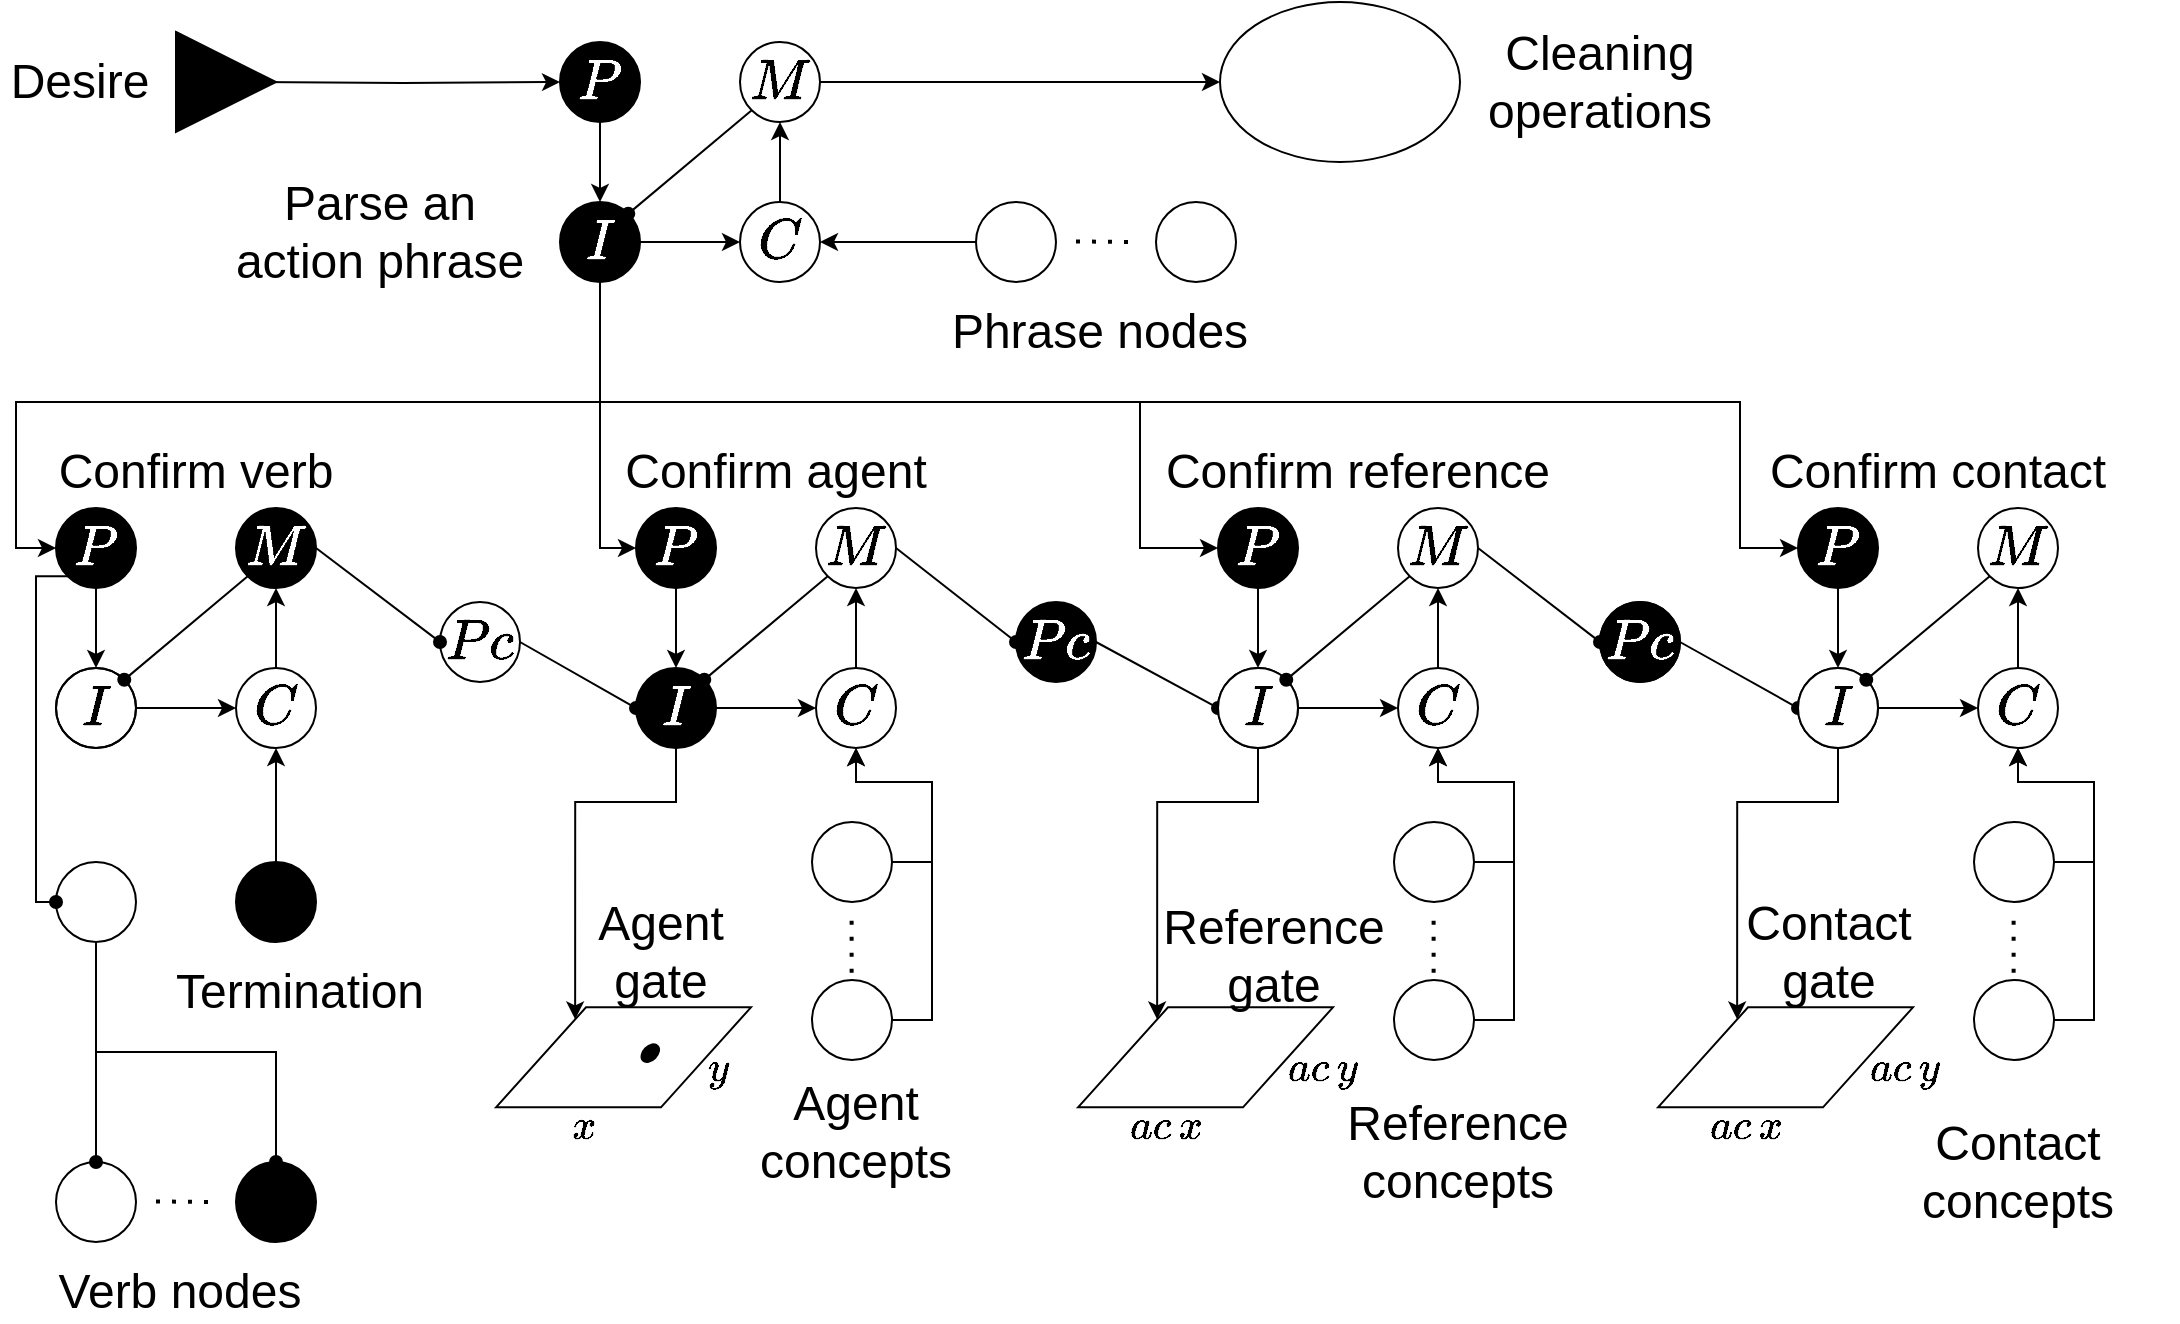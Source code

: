 <mxfile version="16.4.3" type="device"><diagram id="WhvvG_gw-F8W6uvIQC49" name="Page-1"><mxGraphModel dx="1354" dy="728" grid="1" gridSize="10" guides="1" tooltips="1" connect="1" arrows="1" fold="1" page="1" pageScale="1" pageWidth="1169" pageHeight="827" math="1" shadow="0"><root><mxCell id="0"/><mxCell id="1" parent="0"/><mxCell id="VSWZTC0FqFmmYdqggmQf-1" style="edgeStyle=orthogonalEdgeStyle;rounded=0;orthogonalLoop=1;jettySize=auto;html=1;exitX=1;exitY=0.5;exitDx=0;exitDy=0;entryX=0;entryY=0.5;entryDx=0;entryDy=0;fontSize=24;" edge="1" parent="1" source="VSWZTC0FqFmmYdqggmQf-2" target="VSWZTC0FqFmmYdqggmQf-4"><mxGeometry relative="1" as="geometry"/></mxCell><mxCell id="VSWZTC0FqFmmYdqggmQf-167" style="edgeStyle=orthogonalEdgeStyle;rounded=0;orthogonalLoop=1;jettySize=auto;html=1;exitX=0.5;exitY=1;exitDx=0;exitDy=0;entryX=0;entryY=0.5;entryDx=0;entryDy=0;endArrow=classic;endFill=1;" edge="1" parent="1" source="VSWZTC0FqFmmYdqggmQf-2" target="VSWZTC0FqFmmYdqggmQf-21"><mxGeometry relative="1" as="geometry"><Array as="points"><mxPoint x="322" y="242"/><mxPoint x="30" y="242"/><mxPoint x="30" y="315"/></Array></mxGeometry></mxCell><mxCell id="VSWZTC0FqFmmYdqggmQf-169" style="edgeStyle=orthogonalEdgeStyle;rounded=0;orthogonalLoop=1;jettySize=auto;html=1;exitX=0.5;exitY=1;exitDx=0;exitDy=0;entryX=0;entryY=0.5;entryDx=0;entryDy=0;endArrow=classic;endFill=1;" edge="1" parent="1" source="VSWZTC0FqFmmYdqggmQf-2" target="VSWZTC0FqFmmYdqggmQf-125"><mxGeometry relative="1" as="geometry"><Array as="points"><mxPoint x="322" y="242"/><mxPoint x="592" y="242"/><mxPoint x="592" y="315"/></Array></mxGeometry></mxCell><mxCell id="VSWZTC0FqFmmYdqggmQf-170" style="edgeStyle=orthogonalEdgeStyle;rounded=0;orthogonalLoop=1;jettySize=auto;html=1;exitX=0.5;exitY=1;exitDx=0;exitDy=0;entryX=0;entryY=0.5;entryDx=0;entryDy=0;endArrow=classic;endFill=1;" edge="1" parent="1" source="VSWZTC0FqFmmYdqggmQf-2" target="VSWZTC0FqFmmYdqggmQf-145"><mxGeometry relative="1" as="geometry"><Array as="points"><mxPoint x="322" y="242"/><mxPoint x="892" y="242"/><mxPoint x="892" y="315"/></Array></mxGeometry></mxCell><mxCell id="VSWZTC0FqFmmYdqggmQf-2" value="&lt;font style=&quot;font-size: 24px&quot; color=&quot;#FFFFFF&quot;&gt;$$I$$&lt;/font&gt;" style="ellipse;whiteSpace=wrap;html=1;aspect=fixed;fillColor=#000000;" vertex="1" parent="1"><mxGeometry x="302" y="142" width="40" height="40" as="geometry"/></mxCell><mxCell id="VSWZTC0FqFmmYdqggmQf-3" style="edgeStyle=orthogonalEdgeStyle;rounded=0;orthogonalLoop=1;jettySize=auto;html=1;exitX=0.5;exitY=0;exitDx=0;exitDy=0;entryX=0.5;entryY=1;entryDx=0;entryDy=0;fontSize=24;" edge="1" parent="1" source="VSWZTC0FqFmmYdqggmQf-4" target="VSWZTC0FqFmmYdqggmQf-8"><mxGeometry relative="1" as="geometry"/></mxCell><mxCell id="VSWZTC0FqFmmYdqggmQf-4" value="&lt;font style=&quot;font-size: 24px&quot;&gt;$$C$$&lt;/font&gt;" style="ellipse;whiteSpace=wrap;html=1;aspect=fixed;" vertex="1" parent="1"><mxGeometry x="392" y="142" width="40" height="40" as="geometry"/></mxCell><mxCell id="VSWZTC0FqFmmYdqggmQf-5" style="edgeStyle=orthogonalEdgeStyle;rounded=0;orthogonalLoop=1;jettySize=auto;html=1;exitX=0.5;exitY=1;exitDx=0;exitDy=0;entryX=0.5;entryY=0;entryDx=0;entryDy=0;fontSize=24;" edge="1" parent="1" source="VSWZTC0FqFmmYdqggmQf-6" target="VSWZTC0FqFmmYdqggmQf-2"><mxGeometry relative="1" as="geometry"/></mxCell><mxCell id="VSWZTC0FqFmmYdqggmQf-6" value="&lt;font style=&quot;font-size: 24px&quot; color=&quot;#FFFFFF&quot;&gt;$$P$$&lt;/font&gt;" style="ellipse;whiteSpace=wrap;html=1;aspect=fixed;fillColor=#000000;" vertex="1" parent="1"><mxGeometry x="302" y="62" width="40" height="40" as="geometry"/></mxCell><mxCell id="VSWZTC0FqFmmYdqggmQf-7" style="rounded=0;orthogonalLoop=1;jettySize=auto;html=1;exitX=0;exitY=1;exitDx=0;exitDy=0;entryX=1;entryY=0;entryDx=0;entryDy=0;fontSize=24;endArrow=oval;endFill=1;" edge="1" parent="1" source="VSWZTC0FqFmmYdqggmQf-8" target="VSWZTC0FqFmmYdqggmQf-2"><mxGeometry relative="1" as="geometry"/></mxCell><mxCell id="VSWZTC0FqFmmYdqggmQf-13" style="edgeStyle=orthogonalEdgeStyle;rounded=0;orthogonalLoop=1;jettySize=auto;html=1;exitX=1;exitY=0.5;exitDx=0;exitDy=0;entryX=0;entryY=0.5;entryDx=0;entryDy=0;" edge="1" parent="1" source="VSWZTC0FqFmmYdqggmQf-8" target="VSWZTC0FqFmmYdqggmQf-12"><mxGeometry relative="1" as="geometry"/></mxCell><mxCell id="VSWZTC0FqFmmYdqggmQf-8" value="&lt;font style=&quot;font-size: 24px&quot;&gt;$$M$$&lt;/font&gt;" style="ellipse;whiteSpace=wrap;html=1;aspect=fixed;" vertex="1" parent="1"><mxGeometry x="392" y="62" width="40" height="40" as="geometry"/></mxCell><mxCell id="VSWZTC0FqFmmYdqggmQf-9" value="Desire" style="text;html=1;strokeColor=none;fillColor=none;align=center;verticalAlign=middle;whiteSpace=wrap;rounded=0;fontFamily=Helvetica;fontSize=24;fontColor=default;" vertex="1" parent="1"><mxGeometry x="32" y="67" width="60" height="30" as="geometry"/></mxCell><mxCell id="VSWZTC0FqFmmYdqggmQf-10" style="edgeStyle=orthogonalEdgeStyle;shape=connector;rounded=0;orthogonalLoop=1;jettySize=auto;html=1;exitX=1;exitY=0.5;exitDx=0;exitDy=0;entryX=0;entryY=0.5;entryDx=0;entryDy=0;labelBackgroundColor=default;fontFamily=Helvetica;fontSize=24;fontColor=default;startArrow=none;startFill=0;endArrow=classic;endFill=1;strokeColor=default;" edge="1" parent="1" target="VSWZTC0FqFmmYdqggmQf-6"><mxGeometry relative="1" as="geometry"><mxPoint x="144" y="82" as="sourcePoint"/></mxGeometry></mxCell><mxCell id="VSWZTC0FqFmmYdqggmQf-12" value="" style="ellipse;whiteSpace=wrap;html=1;" vertex="1" parent="1"><mxGeometry x="632" y="42" width="120" height="80" as="geometry"/></mxCell><mxCell id="VSWZTC0FqFmmYdqggmQf-14" value="Cleaning operations" style="text;html=1;strokeColor=none;fillColor=none;align=center;verticalAlign=middle;whiteSpace=wrap;rounded=0;fontFamily=Helvetica;fontSize=24;fontColor=default;" vertex="1" parent="1"><mxGeometry x="792" y="67" width="60" height="30" as="geometry"/></mxCell><mxCell id="VSWZTC0FqFmmYdqggmQf-15" value="Parse an action phrase" style="text;html=1;strokeColor=none;fillColor=none;align=center;verticalAlign=middle;whiteSpace=wrap;rounded=0;fontFamily=Helvetica;fontSize=24;fontColor=default;" vertex="1" parent="1"><mxGeometry x="132" y="142" width="160" height="30" as="geometry"/></mxCell><mxCell id="VSWZTC0FqFmmYdqggmQf-16" style="edgeStyle=orthogonalEdgeStyle;rounded=0;orthogonalLoop=1;jettySize=auto;html=1;exitX=1;exitY=0.5;exitDx=0;exitDy=0;entryX=0;entryY=0.5;entryDx=0;entryDy=0;fontSize=24;" edge="1" parent="1" source="VSWZTC0FqFmmYdqggmQf-17" target="VSWZTC0FqFmmYdqggmQf-19"><mxGeometry relative="1" as="geometry"/></mxCell><mxCell id="VSWZTC0FqFmmYdqggmQf-17" value="&lt;font style=&quot;font-size: 24px&quot; color=&quot;#FFFFFF&quot;&gt;$$I$$&lt;/font&gt;" style="ellipse;whiteSpace=wrap;html=1;aspect=fixed;fillColor=none;" vertex="1" parent="1"><mxGeometry x="50" y="375" width="40" height="40" as="geometry"/></mxCell><mxCell id="VSWZTC0FqFmmYdqggmQf-18" style="edgeStyle=orthogonalEdgeStyle;rounded=0;orthogonalLoop=1;jettySize=auto;html=1;exitX=0.5;exitY=0;exitDx=0;exitDy=0;entryX=0.5;entryY=1;entryDx=0;entryDy=0;fontSize=24;" edge="1" parent="1" source="VSWZTC0FqFmmYdqggmQf-19" target="VSWZTC0FqFmmYdqggmQf-23"><mxGeometry relative="1" as="geometry"/></mxCell><mxCell id="VSWZTC0FqFmmYdqggmQf-19" value="&lt;font style=&quot;font-size: 24px&quot;&gt;$$C$$&lt;/font&gt;" style="ellipse;whiteSpace=wrap;html=1;aspect=fixed;" vertex="1" parent="1"><mxGeometry x="140" y="375" width="40" height="40" as="geometry"/></mxCell><mxCell id="VSWZTC0FqFmmYdqggmQf-20" style="edgeStyle=orthogonalEdgeStyle;rounded=0;orthogonalLoop=1;jettySize=auto;html=1;exitX=0.5;exitY=1;exitDx=0;exitDy=0;entryX=0.5;entryY=0;entryDx=0;entryDy=0;fontSize=24;" edge="1" parent="1" source="VSWZTC0FqFmmYdqggmQf-21" target="VSWZTC0FqFmmYdqggmQf-17"><mxGeometry relative="1" as="geometry"/></mxCell><mxCell id="VSWZTC0FqFmmYdqggmQf-21" value="&lt;font style=&quot;font-size: 24px&quot; color=&quot;#FFFFFF&quot;&gt;$$P$$&lt;/font&gt;" style="ellipse;whiteSpace=wrap;html=1;aspect=fixed;fillColor=#000000;" vertex="1" parent="1"><mxGeometry x="50" y="295" width="40" height="40" as="geometry"/></mxCell><mxCell id="VSWZTC0FqFmmYdqggmQf-22" style="rounded=0;orthogonalLoop=1;jettySize=auto;html=1;exitX=0;exitY=1;exitDx=0;exitDy=0;entryX=1;entryY=0;entryDx=0;entryDy=0;fontSize=24;endArrow=oval;endFill=1;" edge="1" parent="1" source="VSWZTC0FqFmmYdqggmQf-23" target="VSWZTC0FqFmmYdqggmQf-17"><mxGeometry relative="1" as="geometry"/></mxCell><mxCell id="VSWZTC0FqFmmYdqggmQf-23" value="&lt;font style=&quot;font-size: 24px&quot; color=&quot;#FFFFFF&quot;&gt;$$M$$&lt;/font&gt;" style="ellipse;whiteSpace=wrap;html=1;aspect=fixed;fillColor=#000000;" vertex="1" parent="1"><mxGeometry x="140" y="295" width="40" height="40" as="geometry"/></mxCell><mxCell id="VSWZTC0FqFmmYdqggmQf-25" value="Confirm verb" style="text;html=1;strokeColor=none;fillColor=none;align=center;verticalAlign=middle;whiteSpace=wrap;rounded=0;fontFamily=Helvetica;fontSize=24;fontColor=default;" vertex="1" parent="1"><mxGeometry x="40" y="262" width="160" height="30" as="geometry"/></mxCell><mxCell id="VSWZTC0FqFmmYdqggmQf-62" style="edgeStyle=orthogonalEdgeStyle;rounded=0;orthogonalLoop=1;jettySize=auto;html=1;exitX=1;exitY=0.5;exitDx=0;exitDy=0;entryX=0;entryY=0.5;entryDx=0;entryDy=0;fontSize=24;" edge="1" parent="1" source="VSWZTC0FqFmmYdqggmQf-63" target="VSWZTC0FqFmmYdqggmQf-65"><mxGeometry relative="1" as="geometry"/></mxCell><mxCell id="VSWZTC0FqFmmYdqggmQf-112" style="edgeStyle=orthogonalEdgeStyle;rounded=0;orthogonalLoop=1;jettySize=auto;html=1;exitX=0.5;exitY=1;exitDx=0;exitDy=0;entryX=0.25;entryY=0;entryDx=0;entryDy=0;endArrow=classic;endFill=1;" edge="1" parent="1" source="VSWZTC0FqFmmYdqggmQf-63" target="VSWZTC0FqFmmYdqggmQf-106"><mxGeometry relative="1" as="geometry"><Array as="points"><mxPoint x="360" y="442"/><mxPoint x="310" y="442"/></Array></mxGeometry></mxCell><mxCell id="VSWZTC0FqFmmYdqggmQf-63" value="&lt;font style=&quot;font-size: 24px&quot; color=&quot;#FFFFFF&quot;&gt;$$I$$&lt;/font&gt;" style="ellipse;whiteSpace=wrap;html=1;aspect=fixed;fillColor=#000000;" vertex="1" parent="1"><mxGeometry x="340" y="375" width="40" height="40" as="geometry"/></mxCell><mxCell id="VSWZTC0FqFmmYdqggmQf-64" style="edgeStyle=orthogonalEdgeStyle;rounded=0;orthogonalLoop=1;jettySize=auto;html=1;exitX=0.5;exitY=0;exitDx=0;exitDy=0;entryX=0.5;entryY=1;entryDx=0;entryDy=0;fontSize=24;" edge="1" parent="1" source="VSWZTC0FqFmmYdqggmQf-65" target="VSWZTC0FqFmmYdqggmQf-69"><mxGeometry relative="1" as="geometry"/></mxCell><mxCell id="VSWZTC0FqFmmYdqggmQf-65" value="&lt;font style=&quot;font-size: 24px&quot;&gt;$$C$$&lt;/font&gt;" style="ellipse;whiteSpace=wrap;html=1;aspect=fixed;" vertex="1" parent="1"><mxGeometry x="430" y="375" width="40" height="40" as="geometry"/></mxCell><mxCell id="VSWZTC0FqFmmYdqggmQf-66" style="edgeStyle=orthogonalEdgeStyle;rounded=0;orthogonalLoop=1;jettySize=auto;html=1;exitX=0.5;exitY=1;exitDx=0;exitDy=0;entryX=0.5;entryY=0;entryDx=0;entryDy=0;fontSize=24;" edge="1" parent="1" source="VSWZTC0FqFmmYdqggmQf-67" target="VSWZTC0FqFmmYdqggmQf-63"><mxGeometry relative="1" as="geometry"/></mxCell><mxCell id="VSWZTC0FqFmmYdqggmQf-67" value="&lt;font style=&quot;font-size: 24px&quot; color=&quot;#FFFFFF&quot;&gt;$$P$$&lt;/font&gt;" style="ellipse;whiteSpace=wrap;html=1;aspect=fixed;fillColor=#000000;" vertex="1" parent="1"><mxGeometry x="340" y="295" width="40" height="40" as="geometry"/></mxCell><mxCell id="VSWZTC0FqFmmYdqggmQf-68" style="rounded=0;orthogonalLoop=1;jettySize=auto;html=1;exitX=0;exitY=1;exitDx=0;exitDy=0;entryX=1;entryY=0;entryDx=0;entryDy=0;fontSize=24;endArrow=oval;endFill=1;" edge="1" parent="1" source="VSWZTC0FqFmmYdqggmQf-69" target="VSWZTC0FqFmmYdqggmQf-63"><mxGeometry relative="1" as="geometry"/></mxCell><mxCell id="VSWZTC0FqFmmYdqggmQf-179" style="edgeStyle=none;rounded=0;orthogonalLoop=1;jettySize=auto;html=1;exitX=1;exitY=0.5;exitDx=0;exitDy=0;entryX=0;entryY=0.5;entryDx=0;entryDy=0;endArrow=oval;endFill=1;" edge="1" parent="1" source="VSWZTC0FqFmmYdqggmQf-69" target="VSWZTC0FqFmmYdqggmQf-171"><mxGeometry relative="1" as="geometry"/></mxCell><mxCell id="VSWZTC0FqFmmYdqggmQf-69" value="&lt;font style=&quot;font-size: 24px&quot;&gt;$$M$$&lt;/font&gt;" style="ellipse;whiteSpace=wrap;html=1;aspect=fixed;" vertex="1" parent="1"><mxGeometry x="430" y="295" width="40" height="40" as="geometry"/></mxCell><mxCell id="VSWZTC0FqFmmYdqggmQf-70" value="Confirm agent" style="text;html=1;strokeColor=none;fillColor=none;align=center;verticalAlign=middle;whiteSpace=wrap;rounded=0;fontFamily=Helvetica;fontSize=24;fontColor=default;" vertex="1" parent="1"><mxGeometry x="330" y="262" width="160" height="30" as="geometry"/></mxCell><mxCell id="VSWZTC0FqFmmYdqggmQf-90" value="" style="ellipse;whiteSpace=wrap;html=1;aspect=fixed;" vertex="1" parent="1"><mxGeometry x="50" y="472" width="40" height="40" as="geometry"/></mxCell><mxCell id="VSWZTC0FqFmmYdqggmQf-89" value="" style="endArrow=oval;html=1;rounded=0;exitX=0;exitY=1;exitDx=0;exitDy=0;entryX=0;entryY=0.5;entryDx=0;entryDy=0;endFill=1;edgeStyle=orthogonalEdgeStyle;" edge="1" parent="1" source="VSWZTC0FqFmmYdqggmQf-21" target="VSWZTC0FqFmmYdqggmQf-90"><mxGeometry width="50" height="50" relative="1" as="geometry"><mxPoint x="140" y="602" as="sourcePoint"/><mxPoint x="70" y="502" as="targetPoint"/><Array as="points"><mxPoint x="40" y="329"/><mxPoint x="40" y="492"/></Array></mxGeometry></mxCell><mxCell id="VSWZTC0FqFmmYdqggmQf-91" value="" style="ellipse;whiteSpace=wrap;html=1;aspect=fixed;" vertex="1" parent="1"><mxGeometry x="50" y="622" width="40" height="40" as="geometry"/></mxCell><mxCell id="VSWZTC0FqFmmYdqggmQf-94" value="" style="endArrow=none;dashed=1;html=1;dashPattern=1 3;strokeWidth=2;rounded=0;" edge="1" parent="1"><mxGeometry width="50" height="50" relative="1" as="geometry"><mxPoint x="100" y="641.73" as="sourcePoint"/><mxPoint x="130" y="642" as="targetPoint"/></mxGeometry></mxCell><mxCell id="VSWZTC0FqFmmYdqggmQf-95" value="" style="ellipse;whiteSpace=wrap;html=1;aspect=fixed;fillColor=#000000;" vertex="1" parent="1"><mxGeometry x="140" y="622" width="40" height="40" as="geometry"/></mxCell><mxCell id="VSWZTC0FqFmmYdqggmQf-103" style="edgeStyle=orthogonalEdgeStyle;rounded=0;orthogonalLoop=1;jettySize=auto;html=1;exitX=0.5;exitY=0;exitDx=0;exitDy=0;entryX=0.5;entryY=1;entryDx=0;entryDy=0;endArrow=classic;endFill=1;" edge="1" parent="1" source="VSWZTC0FqFmmYdqggmQf-99" target="VSWZTC0FqFmmYdqggmQf-19"><mxGeometry relative="1" as="geometry"/></mxCell><mxCell id="VSWZTC0FqFmmYdqggmQf-99" value="" style="ellipse;whiteSpace=wrap;html=1;aspect=fixed;fillColor=#000000;" vertex="1" parent="1"><mxGeometry x="140" y="472" width="40" height="40" as="geometry"/></mxCell><mxCell id="VSWZTC0FqFmmYdqggmQf-102" value="Termination" style="text;html=1;strokeColor=none;fillColor=none;align=center;verticalAlign=middle;whiteSpace=wrap;rounded=0;fontFamily=Helvetica;fontSize=24;fontColor=default;" vertex="1" parent="1"><mxGeometry x="92" y="522" width="160" height="30" as="geometry"/></mxCell><mxCell id="VSWZTC0FqFmmYdqggmQf-97" style="edgeStyle=orthogonalEdgeStyle;rounded=0;orthogonalLoop=1;jettySize=auto;html=1;exitX=0.5;exitY=1;exitDx=0;exitDy=0;entryX=0.5;entryY=0;entryDx=0;entryDy=0;endArrow=oval;endFill=1;" edge="1" parent="1" source="VSWZTC0FqFmmYdqggmQf-90" target="VSWZTC0FqFmmYdqggmQf-95"><mxGeometry relative="1" as="geometry"/></mxCell><mxCell id="VSWZTC0FqFmmYdqggmQf-96" style="edgeStyle=orthogonalEdgeStyle;rounded=0;orthogonalLoop=1;jettySize=auto;html=1;exitX=0.5;exitY=1;exitDx=0;exitDy=0;entryX=0.5;entryY=0;entryDx=0;entryDy=0;endArrow=oval;endFill=1;" edge="1" parent="1" source="VSWZTC0FqFmmYdqggmQf-90" target="VSWZTC0FqFmmYdqggmQf-91"><mxGeometry relative="1" as="geometry"/></mxCell><mxCell id="VSWZTC0FqFmmYdqggmQf-104" value="Verb nodes" style="text;html=1;strokeColor=none;fillColor=none;align=center;verticalAlign=middle;whiteSpace=wrap;rounded=0;fontFamily=Helvetica;fontSize=24;fontColor=default;" vertex="1" parent="1"><mxGeometry x="32" y="672" width="160" height="30" as="geometry"/></mxCell><mxCell id="VSWZTC0FqFmmYdqggmQf-106" value="" style="shape=parallelogram;perimeter=parallelogramPerimeter;whiteSpace=wrap;html=1;fixedSize=1;fontFamily=Courier New;fontSize=9;size=45;fillColor=default;strokeColor=#000000;" vertex="1" parent="1"><mxGeometry x="270" y="544.66" width="127.5" height="50" as="geometry"/></mxCell><mxCell id="VSWZTC0FqFmmYdqggmQf-107" value="&lt;font style=&quot;font-size: 18px&quot; face=&quot;Helvetica&quot;&gt;$$x$$&lt;/font&gt;" style="text;html=1;strokeColor=none;fillColor=none;align=center;verticalAlign=middle;whiteSpace=wrap;rounded=0;fontFamily=Courier New;fontSize=9;" vertex="1" parent="1"><mxGeometry x="294.44" y="594.66" width="40" height="20" as="geometry"/></mxCell><mxCell id="VSWZTC0FqFmmYdqggmQf-108" value="&lt;font style=&quot;font-size: 18px&quot; face=&quot;Helvetica&quot;&gt;$$y$$&lt;/font&gt;" style="text;html=1;strokeColor=none;fillColor=none;align=center;verticalAlign=middle;whiteSpace=wrap;rounded=0;fontFamily=Courier New;fontSize=9;rotation=0;" vertex="1" parent="1"><mxGeometry x="361.44" y="566" width="40" height="20" as="geometry"/></mxCell><mxCell id="VSWZTC0FqFmmYdqggmQf-109" value="&lt;div&gt;&lt;font style=&quot;font-size: 24px&quot;&gt;Agent gate&lt;br&gt;&lt;/font&gt;&lt;/div&gt;" style="text;html=1;strokeColor=none;fillColor=none;align=center;verticalAlign=middle;whiteSpace=wrap;rounded=0;" vertex="1" parent="1"><mxGeometry x="314" y="502.0" width="77.19" height="29" as="geometry"/></mxCell><mxCell id="VSWZTC0FqFmmYdqggmQf-117" style="edgeStyle=orthogonalEdgeStyle;rounded=0;orthogonalLoop=1;jettySize=auto;html=1;exitX=1;exitY=0.5;exitDx=0;exitDy=0;entryX=0.5;entryY=1;entryDx=0;entryDy=0;endArrow=classic;endFill=1;" edge="1" parent="1" source="VSWZTC0FqFmmYdqggmQf-113" target="VSWZTC0FqFmmYdqggmQf-65"><mxGeometry relative="1" as="geometry"/></mxCell><mxCell id="VSWZTC0FqFmmYdqggmQf-113" value="" style="ellipse;whiteSpace=wrap;html=1;aspect=fixed;" vertex="1" parent="1"><mxGeometry x="428" y="452" width="40" height="40" as="geometry"/></mxCell><mxCell id="VSWZTC0FqFmmYdqggmQf-114" value="" style="endArrow=none;dashed=1;html=1;dashPattern=1 3;strokeWidth=2;rounded=0;" edge="1" parent="1"><mxGeometry width="50" height="50" relative="1" as="geometry"><mxPoint x="447.81" y="501.37" as="sourcePoint"/><mxPoint x="447.81" y="531.64" as="targetPoint"/></mxGeometry></mxCell><mxCell id="VSWZTC0FqFmmYdqggmQf-118" style="edgeStyle=orthogonalEdgeStyle;rounded=0;orthogonalLoop=1;jettySize=auto;html=1;exitX=1;exitY=0.5;exitDx=0;exitDy=0;entryX=0.5;entryY=1;entryDx=0;entryDy=0;endArrow=classic;endFill=1;" edge="1" parent="1" source="VSWZTC0FqFmmYdqggmQf-115" target="VSWZTC0FqFmmYdqggmQf-65"><mxGeometry relative="1" as="geometry"><Array as="points"><mxPoint x="488" y="551"/><mxPoint x="488" y="432"/><mxPoint x="450" y="432"/></Array></mxGeometry></mxCell><mxCell id="VSWZTC0FqFmmYdqggmQf-115" value="" style="ellipse;whiteSpace=wrap;html=1;aspect=fixed;" vertex="1" parent="1"><mxGeometry x="428" y="531" width="40" height="40" as="geometry"/></mxCell><mxCell id="VSWZTC0FqFmmYdqggmQf-116" value="Agent concepts" style="text;html=1;strokeColor=none;fillColor=none;align=center;verticalAlign=middle;whiteSpace=wrap;rounded=0;fontFamily=Helvetica;fontSize=24;fontColor=default;" vertex="1" parent="1"><mxGeometry x="370" y="592" width="160" height="30" as="geometry"/></mxCell><mxCell id="VSWZTC0FqFmmYdqggmQf-119" style="edgeStyle=orthogonalEdgeStyle;rounded=0;orthogonalLoop=1;jettySize=auto;html=1;exitX=1;exitY=0.5;exitDx=0;exitDy=0;entryX=0;entryY=0.5;entryDx=0;entryDy=0;fontSize=24;" edge="1" parent="1" source="VSWZTC0FqFmmYdqggmQf-121" target="VSWZTC0FqFmmYdqggmQf-123"><mxGeometry relative="1" as="geometry"/></mxCell><mxCell id="VSWZTC0FqFmmYdqggmQf-120" style="edgeStyle=orthogonalEdgeStyle;rounded=0;orthogonalLoop=1;jettySize=auto;html=1;exitX=0.5;exitY=1;exitDx=0;exitDy=0;entryX=0.25;entryY=0;entryDx=0;entryDy=0;endArrow=classic;endFill=1;" edge="1" parent="1" source="VSWZTC0FqFmmYdqggmQf-121" target="VSWZTC0FqFmmYdqggmQf-129"><mxGeometry relative="1" as="geometry"><Array as="points"><mxPoint x="651" y="442"/><mxPoint x="601" y="442"/></Array></mxGeometry></mxCell><mxCell id="VSWZTC0FqFmmYdqggmQf-121" value="&lt;font style=&quot;font-size: 24px&quot; color=&quot;#FFFFFF&quot;&gt;$$I$$&lt;/font&gt;" style="ellipse;whiteSpace=wrap;html=1;aspect=fixed;fillColor=#000000;" vertex="1" parent="1"><mxGeometry x="631" y="375" width="40" height="40" as="geometry"/></mxCell><mxCell id="VSWZTC0FqFmmYdqggmQf-122" style="edgeStyle=orthogonalEdgeStyle;rounded=0;orthogonalLoop=1;jettySize=auto;html=1;exitX=0.5;exitY=0;exitDx=0;exitDy=0;entryX=0.5;entryY=1;entryDx=0;entryDy=0;fontSize=24;" edge="1" parent="1" source="VSWZTC0FqFmmYdqggmQf-123" target="VSWZTC0FqFmmYdqggmQf-127"><mxGeometry relative="1" as="geometry"/></mxCell><mxCell id="VSWZTC0FqFmmYdqggmQf-123" value="&lt;font style=&quot;font-size: 24px&quot;&gt;$$C$$&lt;/font&gt;" style="ellipse;whiteSpace=wrap;html=1;aspect=fixed;" vertex="1" parent="1"><mxGeometry x="721" y="375" width="40" height="40" as="geometry"/></mxCell><mxCell id="VSWZTC0FqFmmYdqggmQf-124" style="edgeStyle=orthogonalEdgeStyle;rounded=0;orthogonalLoop=1;jettySize=auto;html=1;exitX=0.5;exitY=1;exitDx=0;exitDy=0;entryX=0.5;entryY=0;entryDx=0;entryDy=0;fontSize=24;" edge="1" parent="1" source="VSWZTC0FqFmmYdqggmQf-125" target="VSWZTC0FqFmmYdqggmQf-121"><mxGeometry relative="1" as="geometry"/></mxCell><mxCell id="VSWZTC0FqFmmYdqggmQf-125" value="&lt;font style=&quot;font-size: 24px&quot; color=&quot;#FFFFFF&quot;&gt;$$P$$&lt;/font&gt;" style="ellipse;whiteSpace=wrap;html=1;aspect=fixed;fillColor=#000000;" vertex="1" parent="1"><mxGeometry x="631" y="295" width="40" height="40" as="geometry"/></mxCell><mxCell id="VSWZTC0FqFmmYdqggmQf-181" style="edgeStyle=none;rounded=0;orthogonalLoop=1;jettySize=auto;html=1;exitX=1;exitY=0.5;exitDx=0;exitDy=0;entryX=0;entryY=0.5;entryDx=0;entryDy=0;endArrow=oval;endFill=1;" edge="1" parent="1" source="VSWZTC0FqFmmYdqggmQf-127" target="VSWZTC0FqFmmYdqggmQf-172"><mxGeometry relative="1" as="geometry"/></mxCell><mxCell id="VSWZTC0FqFmmYdqggmQf-127" value="&lt;font style=&quot;font-size: 24px&quot;&gt;$$M$$&lt;/font&gt;" style="ellipse;whiteSpace=wrap;html=1;aspect=fixed;" vertex="1" parent="1"><mxGeometry x="721" y="295" width="40" height="40" as="geometry"/></mxCell><mxCell id="VSWZTC0FqFmmYdqggmQf-128" value="Confirm reference" style="text;html=1;strokeColor=none;fillColor=none;align=center;verticalAlign=middle;whiteSpace=wrap;rounded=0;fontFamily=Helvetica;fontSize=24;fontColor=default;" vertex="1" parent="1"><mxGeometry x="591" y="262" width="220" height="30" as="geometry"/></mxCell><mxCell id="VSWZTC0FqFmmYdqggmQf-129" value="" style="shape=parallelogram;perimeter=parallelogramPerimeter;whiteSpace=wrap;html=1;fixedSize=1;fontFamily=Courier New;fontSize=9;size=45;fillColor=default;strokeColor=#000000;" vertex="1" parent="1"><mxGeometry x="561" y="544.66" width="127.5" height="50" as="geometry"/></mxCell><mxCell id="VSWZTC0FqFmmYdqggmQf-130" value="&lt;font style=&quot;font-size: 18px&quot; face=&quot;Helvetica&quot;&gt;$$ac \, x$$&lt;/font&gt;" style="text;html=1;strokeColor=none;fillColor=none;align=center;verticalAlign=middle;whiteSpace=wrap;rounded=0;fontFamily=Courier New;fontSize=9;" vertex="1" parent="1"><mxGeometry x="585.44" y="594.66" width="40" height="20" as="geometry"/></mxCell><mxCell id="VSWZTC0FqFmmYdqggmQf-131" value="&lt;font style=&quot;font-size: 18px&quot; face=&quot;Helvetica&quot;&gt;$$ac \, y$$&lt;/font&gt;" style="text;html=1;strokeColor=none;fillColor=none;align=center;verticalAlign=middle;whiteSpace=wrap;rounded=0;fontFamily=Courier New;fontSize=9;rotation=0;" vertex="1" parent="1"><mxGeometry x="663.44" y="566" width="40" height="20" as="geometry"/></mxCell><mxCell id="VSWZTC0FqFmmYdqggmQf-132" value="&lt;div&gt;&lt;font style=&quot;font-size: 24px&quot;&gt;Reference gate&lt;br&gt;&lt;/font&gt;&lt;/div&gt;" style="text;html=1;strokeColor=none;fillColor=none;align=center;verticalAlign=middle;whiteSpace=wrap;rounded=0;" vertex="1" parent="1"><mxGeometry x="606" y="504" width="106" height="29" as="geometry"/></mxCell><mxCell id="VSWZTC0FqFmmYdqggmQf-133" style="edgeStyle=orthogonalEdgeStyle;rounded=0;orthogonalLoop=1;jettySize=auto;html=1;exitX=1;exitY=0.5;exitDx=0;exitDy=0;entryX=0.5;entryY=1;entryDx=0;entryDy=0;endArrow=classic;endFill=1;" edge="1" parent="1" source="VSWZTC0FqFmmYdqggmQf-134" target="VSWZTC0FqFmmYdqggmQf-123"><mxGeometry relative="1" as="geometry"/></mxCell><mxCell id="VSWZTC0FqFmmYdqggmQf-134" value="" style="ellipse;whiteSpace=wrap;html=1;aspect=fixed;" vertex="1" parent="1"><mxGeometry x="719" y="452" width="40" height="40" as="geometry"/></mxCell><mxCell id="VSWZTC0FqFmmYdqggmQf-135" value="" style="endArrow=none;dashed=1;html=1;dashPattern=1 3;strokeWidth=2;rounded=0;" edge="1" parent="1"><mxGeometry width="50" height="50" relative="1" as="geometry"><mxPoint x="738.81" y="501.37" as="sourcePoint"/><mxPoint x="738.81" y="531.64" as="targetPoint"/></mxGeometry></mxCell><mxCell id="VSWZTC0FqFmmYdqggmQf-136" style="edgeStyle=orthogonalEdgeStyle;rounded=0;orthogonalLoop=1;jettySize=auto;html=1;exitX=1;exitY=0.5;exitDx=0;exitDy=0;entryX=0.5;entryY=1;entryDx=0;entryDy=0;endArrow=classic;endFill=1;" edge="1" parent="1" source="VSWZTC0FqFmmYdqggmQf-137" target="VSWZTC0FqFmmYdqggmQf-123"><mxGeometry relative="1" as="geometry"><Array as="points"><mxPoint x="779" y="551"/><mxPoint x="779" y="432"/><mxPoint x="741" y="432"/></Array></mxGeometry></mxCell><mxCell id="VSWZTC0FqFmmYdqggmQf-137" value="" style="ellipse;whiteSpace=wrap;html=1;aspect=fixed;" vertex="1" parent="1"><mxGeometry x="719" y="531" width="40" height="40" as="geometry"/></mxCell><mxCell id="VSWZTC0FqFmmYdqggmQf-138" value="Reference concepts" style="text;html=1;strokeColor=none;fillColor=none;align=center;verticalAlign=middle;whiteSpace=wrap;rounded=0;fontFamily=Helvetica;fontSize=24;fontColor=default;" vertex="1" parent="1"><mxGeometry x="671" y="602" width="160" height="30" as="geometry"/></mxCell><mxCell id="VSWZTC0FqFmmYdqggmQf-139" style="edgeStyle=orthogonalEdgeStyle;rounded=0;orthogonalLoop=1;jettySize=auto;html=1;exitX=1;exitY=0.5;exitDx=0;exitDy=0;entryX=0;entryY=0.5;entryDx=0;entryDy=0;fontSize=24;" edge="1" parent="1" source="VSWZTC0FqFmmYdqggmQf-141" target="VSWZTC0FqFmmYdqggmQf-143"><mxGeometry relative="1" as="geometry"/></mxCell><mxCell id="VSWZTC0FqFmmYdqggmQf-140" style="edgeStyle=orthogonalEdgeStyle;rounded=0;orthogonalLoop=1;jettySize=auto;html=1;exitX=0.5;exitY=1;exitDx=0;exitDy=0;entryX=0.25;entryY=0;entryDx=0;entryDy=0;endArrow=classic;endFill=1;" edge="1" parent="1" source="VSWZTC0FqFmmYdqggmQf-141" target="VSWZTC0FqFmmYdqggmQf-149"><mxGeometry relative="1" as="geometry"><Array as="points"><mxPoint x="941" y="442.0"/><mxPoint x="891" y="442.0"/></Array></mxGeometry></mxCell><mxCell id="VSWZTC0FqFmmYdqggmQf-141" value="&lt;font style=&quot;font-size: 24px&quot; color=&quot;#FFFFFF&quot;&gt;$$I$$&lt;/font&gt;" style="ellipse;whiteSpace=wrap;html=1;aspect=fixed;fillColor=#000000;" vertex="1" parent="1"><mxGeometry x="921" y="375.0" width="40" height="40" as="geometry"/></mxCell><mxCell id="VSWZTC0FqFmmYdqggmQf-142" style="edgeStyle=orthogonalEdgeStyle;rounded=0;orthogonalLoop=1;jettySize=auto;html=1;exitX=0.5;exitY=0;exitDx=0;exitDy=0;entryX=0.5;entryY=1;entryDx=0;entryDy=0;fontSize=24;" edge="1" parent="1" source="VSWZTC0FqFmmYdqggmQf-143" target="VSWZTC0FqFmmYdqggmQf-147"><mxGeometry relative="1" as="geometry"/></mxCell><mxCell id="VSWZTC0FqFmmYdqggmQf-143" value="&lt;font style=&quot;font-size: 24px&quot;&gt;$$C$$&lt;/font&gt;" style="ellipse;whiteSpace=wrap;html=1;aspect=fixed;" vertex="1" parent="1"><mxGeometry x="1011" y="375.0" width="40" height="40" as="geometry"/></mxCell><mxCell id="VSWZTC0FqFmmYdqggmQf-144" style="edgeStyle=orthogonalEdgeStyle;rounded=0;orthogonalLoop=1;jettySize=auto;html=1;exitX=0.5;exitY=1;exitDx=0;exitDy=0;entryX=0.5;entryY=0;entryDx=0;entryDy=0;fontSize=24;" edge="1" parent="1" source="VSWZTC0FqFmmYdqggmQf-145" target="VSWZTC0FqFmmYdqggmQf-141"><mxGeometry relative="1" as="geometry"/></mxCell><mxCell id="VSWZTC0FqFmmYdqggmQf-145" value="&lt;font style=&quot;font-size: 24px&quot; color=&quot;#FFFFFF&quot;&gt;$$P$$&lt;/font&gt;" style="ellipse;whiteSpace=wrap;html=1;aspect=fixed;fillColor=#000000;" vertex="1" parent="1"><mxGeometry x="921" y="295" width="40" height="40" as="geometry"/></mxCell><mxCell id="VSWZTC0FqFmmYdqggmQf-147" value="&lt;font style=&quot;font-size: 24px&quot;&gt;$$M$$&lt;/font&gt;" style="ellipse;whiteSpace=wrap;html=1;aspect=fixed;" vertex="1" parent="1"><mxGeometry x="1011" y="295" width="40" height="40" as="geometry"/></mxCell><mxCell id="VSWZTC0FqFmmYdqggmQf-148" value="Confirm contact" style="text;html=1;strokeColor=none;fillColor=none;align=center;verticalAlign=middle;whiteSpace=wrap;rounded=0;fontFamily=Helvetica;fontSize=24;fontColor=default;" vertex="1" parent="1"><mxGeometry x="891" y="262" width="200" height="30" as="geometry"/></mxCell><mxCell id="VSWZTC0FqFmmYdqggmQf-149" value="" style="shape=parallelogram;perimeter=parallelogramPerimeter;whiteSpace=wrap;html=1;fixedSize=1;fontFamily=Courier New;fontSize=9;size=45;fillColor=default;strokeColor=#000000;" vertex="1" parent="1"><mxGeometry x="851" y="544.66" width="127.5" height="50" as="geometry"/></mxCell><mxCell id="VSWZTC0FqFmmYdqggmQf-150" value="&lt;font style=&quot;font-size: 18px&quot; face=&quot;Helvetica&quot;&gt;$$ac \, x$$&lt;/font&gt;" style="text;html=1;strokeColor=none;fillColor=none;align=center;verticalAlign=middle;whiteSpace=wrap;rounded=0;fontFamily=Courier New;fontSize=9;" vertex="1" parent="1"><mxGeometry x="875.44" y="594.66" width="40" height="20" as="geometry"/></mxCell><mxCell id="VSWZTC0FqFmmYdqggmQf-151" value="&lt;font style=&quot;font-size: 18px&quot; face=&quot;Helvetica&quot;&gt;$$ac \, y$$&lt;/font&gt;" style="text;html=1;strokeColor=none;fillColor=none;align=center;verticalAlign=middle;whiteSpace=wrap;rounded=0;fontFamily=Courier New;fontSize=9;rotation=0;" vertex="1" parent="1"><mxGeometry x="954.44" y="566" width="40" height="20" as="geometry"/></mxCell><mxCell id="VSWZTC0FqFmmYdqggmQf-152" value="&lt;div&gt;&lt;font style=&quot;font-size: 24px&quot;&gt;Contact gate&lt;br&gt;&lt;/font&gt;&lt;/div&gt;" style="text;html=1;strokeColor=none;fillColor=none;align=center;verticalAlign=middle;whiteSpace=wrap;rounded=0;" vertex="1" parent="1"><mxGeometry x="898" y="502.0" width="77.19" height="29" as="geometry"/></mxCell><mxCell id="VSWZTC0FqFmmYdqggmQf-153" style="edgeStyle=orthogonalEdgeStyle;rounded=0;orthogonalLoop=1;jettySize=auto;html=1;exitX=1;exitY=0.5;exitDx=0;exitDy=0;entryX=0.5;entryY=1;entryDx=0;entryDy=0;endArrow=classic;endFill=1;" edge="1" parent="1" source="VSWZTC0FqFmmYdqggmQf-154" target="VSWZTC0FqFmmYdqggmQf-143"><mxGeometry relative="1" as="geometry"/></mxCell><mxCell id="VSWZTC0FqFmmYdqggmQf-154" value="" style="ellipse;whiteSpace=wrap;html=1;aspect=fixed;" vertex="1" parent="1"><mxGeometry x="1009" y="452.0" width="40" height="40" as="geometry"/></mxCell><mxCell id="VSWZTC0FqFmmYdqggmQf-155" value="" style="endArrow=none;dashed=1;html=1;dashPattern=1 3;strokeWidth=2;rounded=0;" edge="1" parent="1"><mxGeometry width="50" height="50" relative="1" as="geometry"><mxPoint x="1028.81" y="501.37" as="sourcePoint"/><mxPoint x="1028.81" y="531.64" as="targetPoint"/></mxGeometry></mxCell><mxCell id="VSWZTC0FqFmmYdqggmQf-156" style="edgeStyle=orthogonalEdgeStyle;rounded=0;orthogonalLoop=1;jettySize=auto;html=1;exitX=1;exitY=0.5;exitDx=0;exitDy=0;entryX=0.5;entryY=1;entryDx=0;entryDy=0;endArrow=classic;endFill=1;" edge="1" parent="1" source="VSWZTC0FqFmmYdqggmQf-157" target="VSWZTC0FqFmmYdqggmQf-143"><mxGeometry relative="1" as="geometry"><Array as="points"><mxPoint x="1069" y="551"/><mxPoint x="1069" y="432.0"/><mxPoint x="1031" y="432.0"/></Array></mxGeometry></mxCell><mxCell id="VSWZTC0FqFmmYdqggmQf-157" value="" style="ellipse;whiteSpace=wrap;html=1;aspect=fixed;" vertex="1" parent="1"><mxGeometry x="1009" y="531" width="40" height="40" as="geometry"/></mxCell><mxCell id="VSWZTC0FqFmmYdqggmQf-158" value="Contact concepts" style="text;html=1;strokeColor=none;fillColor=none;align=center;verticalAlign=middle;whiteSpace=wrap;rounded=0;fontFamily=Helvetica;fontSize=24;fontColor=default;" vertex="1" parent="1"><mxGeometry x="951" y="612" width="160" height="30" as="geometry"/></mxCell><mxCell id="VSWZTC0FqFmmYdqggmQf-164" style="edgeStyle=orthogonalEdgeStyle;rounded=0;orthogonalLoop=1;jettySize=auto;html=1;exitX=0;exitY=0.5;exitDx=0;exitDy=0;entryX=1;entryY=0.5;entryDx=0;entryDy=0;endArrow=classic;endFill=1;" edge="1" parent="1" source="VSWZTC0FqFmmYdqggmQf-159" target="VSWZTC0FqFmmYdqggmQf-4"><mxGeometry relative="1" as="geometry"/></mxCell><mxCell id="VSWZTC0FqFmmYdqggmQf-159" value="" style="ellipse;whiteSpace=wrap;html=1;aspect=fixed;" vertex="1" parent="1"><mxGeometry x="510" y="142" width="40" height="40" as="geometry"/></mxCell><mxCell id="VSWZTC0FqFmmYdqggmQf-160" value="" style="endArrow=none;dashed=1;html=1;dashPattern=1 3;strokeWidth=2;rounded=0;" edge="1" parent="1"><mxGeometry width="50" height="50" relative="1" as="geometry"><mxPoint x="560" y="161.73" as="sourcePoint"/><mxPoint x="590" y="162" as="targetPoint"/></mxGeometry></mxCell><mxCell id="VSWZTC0FqFmmYdqggmQf-161" value="" style="ellipse;whiteSpace=wrap;html=1;aspect=fixed;" vertex="1" parent="1"><mxGeometry x="600" y="142" width="40" height="40" as="geometry"/></mxCell><mxCell id="VSWZTC0FqFmmYdqggmQf-162" value="Phrase nodes" style="text;html=1;strokeColor=none;fillColor=none;align=center;verticalAlign=middle;whiteSpace=wrap;rounded=0;fontFamily=Helvetica;fontSize=24;fontColor=default;" vertex="1" parent="1"><mxGeometry x="492" y="192" width="160" height="30" as="geometry"/></mxCell><mxCell id="VSWZTC0FqFmmYdqggmQf-166" value="&lt;font style=&quot;font-size: 24px&quot;&gt;$$Pc$$&lt;/font&gt;" style="ellipse;whiteSpace=wrap;html=1;aspect=fixed;" vertex="1" parent="1"><mxGeometry x="242" y="342" width="40" height="40" as="geometry"/></mxCell><mxCell id="VSWZTC0FqFmmYdqggmQf-180" style="edgeStyle=none;rounded=0;orthogonalLoop=1;jettySize=auto;html=1;exitX=1;exitY=0.5;exitDx=0;exitDy=0;entryX=0;entryY=0.5;entryDx=0;entryDy=0;endArrow=oval;endFill=1;" edge="1" parent="1" source="VSWZTC0FqFmmYdqggmQf-171" target="VSWZTC0FqFmmYdqggmQf-121"><mxGeometry relative="1" as="geometry"/></mxCell><mxCell id="VSWZTC0FqFmmYdqggmQf-171" value="&lt;font style=&quot;font-size: 24px&quot; color=&quot;#FFFFFF&quot;&gt;$$Pc$$&lt;/font&gt;" style="ellipse;whiteSpace=wrap;html=1;aspect=fixed;fillColor=#000000;" vertex="1" parent="1"><mxGeometry x="530" y="342" width="40" height="40" as="geometry"/></mxCell><mxCell id="VSWZTC0FqFmmYdqggmQf-182" style="edgeStyle=none;rounded=0;orthogonalLoop=1;jettySize=auto;html=1;exitX=1;exitY=0.5;exitDx=0;exitDy=0;entryX=0;entryY=0.5;entryDx=0;entryDy=0;endArrow=oval;endFill=1;" edge="1" parent="1" source="VSWZTC0FqFmmYdqggmQf-172" target="VSWZTC0FqFmmYdqggmQf-141"><mxGeometry relative="1" as="geometry"/></mxCell><mxCell id="VSWZTC0FqFmmYdqggmQf-172" value="&lt;font style=&quot;font-size: 24px&quot;&gt;$$Pc$$&lt;/font&gt;" style="ellipse;whiteSpace=wrap;html=1;aspect=fixed;" vertex="1" parent="1"><mxGeometry x="822" y="342" width="40" height="40" as="geometry"/></mxCell><mxCell id="VSWZTC0FqFmmYdqggmQf-176" value="" style="endArrow=classic;html=1;rounded=0;entryX=0;entryY=0.5;entryDx=0;entryDy=0;edgeStyle=orthogonalEdgeStyle;" edge="1" parent="1" target="VSWZTC0FqFmmYdqggmQf-67"><mxGeometry width="50" height="50" relative="1" as="geometry"><mxPoint x="322" y="242" as="sourcePoint"/><mxPoint x="322" y="302" as="targetPoint"/><Array as="points"><mxPoint x="322" y="315"/></Array></mxGeometry></mxCell><mxCell id="VSWZTC0FqFmmYdqggmQf-177" style="rounded=0;orthogonalLoop=1;jettySize=auto;html=1;exitX=1;exitY=0.5;exitDx=0;exitDy=0;entryX=0;entryY=0.5;entryDx=0;entryDy=0;endArrow=oval;endFill=1;" edge="1" parent="1" source="VSWZTC0FqFmmYdqggmQf-23" target="VSWZTC0FqFmmYdqggmQf-166"><mxGeometry relative="1" as="geometry"/></mxCell><mxCell id="VSWZTC0FqFmmYdqggmQf-178" style="rounded=0;orthogonalLoop=1;jettySize=auto;html=1;exitX=1;exitY=0.5;exitDx=0;exitDy=0;entryX=0;entryY=0.5;entryDx=0;entryDy=0;endArrow=oval;endFill=1;" edge="1" parent="1" source="VSWZTC0FqFmmYdqggmQf-166" target="VSWZTC0FqFmmYdqggmQf-63"><mxGeometry relative="1" as="geometry"><mxPoint x="224.14" y="382" as="sourcePoint"/><mxPoint x="291.998" y="414.858" as="targetPoint"/></mxGeometry></mxCell><mxCell id="VSWZTC0FqFmmYdqggmQf-183" value="&lt;font style=&quot;font-size: 24px&quot;&gt;$$I$$&lt;/font&gt;" style="ellipse;whiteSpace=wrap;html=1;aspect=fixed;fillColor=default;" vertex="1" parent="1"><mxGeometry x="631" y="375" width="40" height="40" as="geometry"/></mxCell><mxCell id="VSWZTC0FqFmmYdqggmQf-184" value="&lt;font style=&quot;font-size: 24px&quot;&gt;$$I$$&lt;/font&gt;" style="ellipse;whiteSpace=wrap;html=1;aspect=fixed;fillColor=default;" vertex="1" parent="1"><mxGeometry x="921" y="375" width="40" height="40" as="geometry"/></mxCell><mxCell id="VSWZTC0FqFmmYdqggmQf-185" value="&lt;font style=&quot;font-size: 24px&quot;&gt;$$I$$&lt;/font&gt;" style="ellipse;whiteSpace=wrap;html=1;aspect=fixed;fillColor=none;" vertex="1" parent="1"><mxGeometry x="50" y="375" width="40" height="40" as="geometry"/></mxCell><mxCell id="VSWZTC0FqFmmYdqggmQf-186" value="" style="ellipse;whiteSpace=wrap;html=1;rotation=-45;fillColor=#000000;" vertex="1" parent="1"><mxGeometry x="342.0" y="564.13" width="10.31" height="6.87" as="geometry"/></mxCell><mxCell id="VSWZTC0FqFmmYdqggmQf-187" value="&lt;font style=&quot;font-size: 24px&quot; color=&quot;#FFFFFF&quot;&gt;$$Pc$$&lt;/font&gt;" style="ellipse;whiteSpace=wrap;html=1;aspect=fixed;fillColor=#000000;" vertex="1" parent="1"><mxGeometry x="822" y="342" width="40" height="40" as="geometry"/></mxCell><mxCell id="VSWZTC0FqFmmYdqggmQf-146" style="rounded=0;orthogonalLoop=1;jettySize=auto;html=1;exitX=0;exitY=1;exitDx=0;exitDy=0;entryX=1;entryY=0;entryDx=0;entryDy=0;fontSize=24;endArrow=oval;endFill=1;" edge="1" parent="1" source="VSWZTC0FqFmmYdqggmQf-147" target="VSWZTC0FqFmmYdqggmQf-141"><mxGeometry relative="1" as="geometry"/></mxCell><mxCell id="VSWZTC0FqFmmYdqggmQf-126" style="rounded=0;orthogonalLoop=1;jettySize=auto;html=1;exitX=0;exitY=1;exitDx=0;exitDy=0;entryX=1;entryY=0;entryDx=0;entryDy=0;fontSize=24;endArrow=oval;endFill=1;" edge="1" parent="1" source="VSWZTC0FqFmmYdqggmQf-127" target="VSWZTC0FqFmmYdqggmQf-121"><mxGeometry relative="1" as="geometry"/></mxCell><mxCell id="VSWZTC0FqFmmYdqggmQf-188" value="" style="triangle;whiteSpace=wrap;html=1;fontColor=#FFFFFF;fillColor=#000000;" vertex="1" parent="1"><mxGeometry x="110" y="57" width="50" height="50" as="geometry"/></mxCell></root></mxGraphModel></diagram></mxfile>